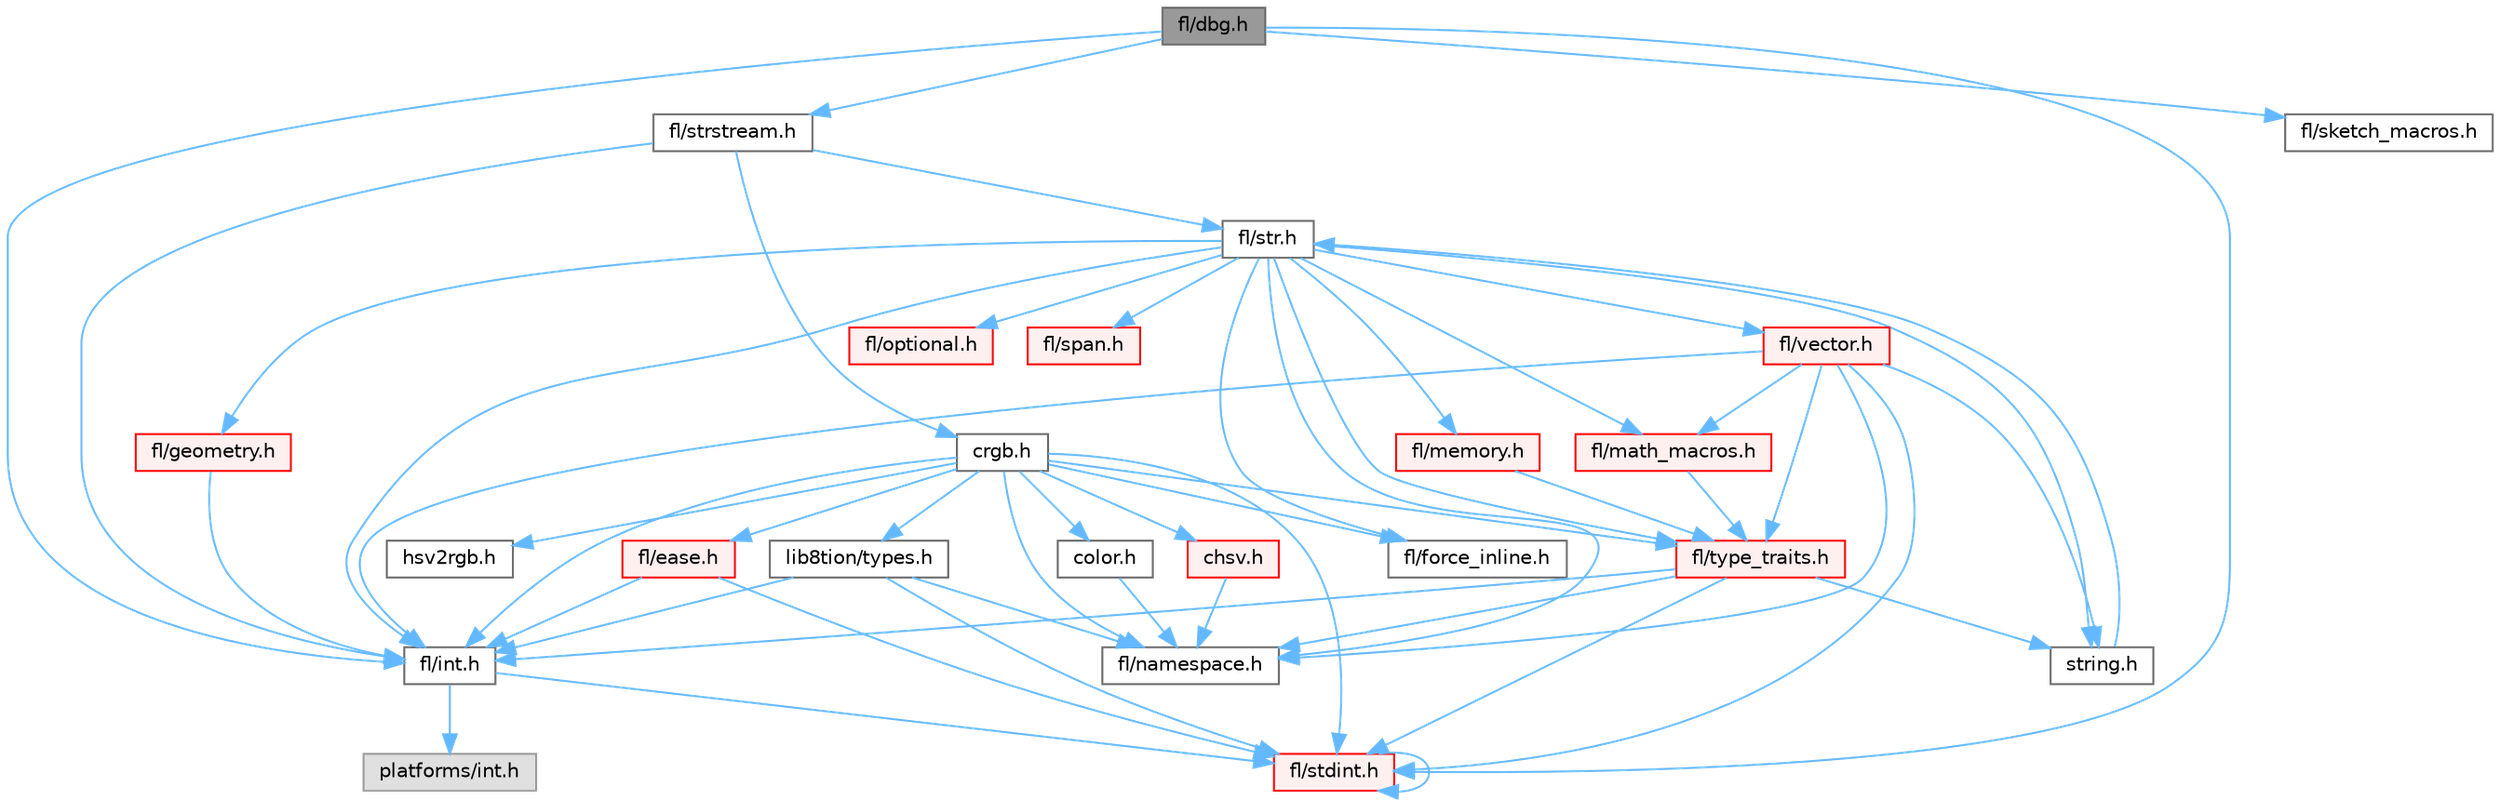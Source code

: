 digraph "fl/dbg.h"
{
 // INTERACTIVE_SVG=YES
 // LATEX_PDF_SIZE
  bgcolor="transparent";
  edge [fontname=Helvetica,fontsize=10,labelfontname=Helvetica,labelfontsize=10];
  node [fontname=Helvetica,fontsize=10,shape=box,height=0.2,width=0.4];
  Node1 [id="Node000001",label="fl/dbg.h",height=0.2,width=0.4,color="gray40", fillcolor="grey60", style="filled", fontcolor="black",tooltip=" "];
  Node1 -> Node2 [id="edge1_Node000001_Node000002",color="steelblue1",style="solid",tooltip=" "];
  Node2 [id="Node000002",label="fl/strstream.h",height=0.2,width=0.4,color="grey40", fillcolor="white", style="filled",URL="$d8/d00/strstream_8h.html",tooltip=" "];
  Node2 -> Node3 [id="edge2_Node000002_Node000003",color="steelblue1",style="solid",tooltip=" "];
  Node3 [id="Node000003",label="fl/int.h",height=0.2,width=0.4,color="grey40", fillcolor="white", style="filled",URL="$d3/d7e/int_8h.html",tooltip=" "];
  Node3 -> Node4 [id="edge3_Node000003_Node000004",color="steelblue1",style="solid",tooltip=" "];
  Node4 [id="Node000004",label="fl/stdint.h",height=0.2,width=0.4,color="red", fillcolor="#FFF0F0", style="filled",URL="$df/dd8/stdint_8h.html",tooltip=" "];
  Node4 -> Node4 [id="edge4_Node000004_Node000004",color="steelblue1",style="solid",tooltip=" "];
  Node3 -> Node6 [id="edge5_Node000003_Node000006",color="steelblue1",style="solid",tooltip=" "];
  Node6 [id="Node000006",label="platforms/int.h",height=0.2,width=0.4,color="grey60", fillcolor="#E0E0E0", style="filled",tooltip=" "];
  Node2 -> Node7 [id="edge6_Node000002_Node000007",color="steelblue1",style="solid",tooltip=" "];
  Node7 [id="Node000007",label="fl/str.h",height=0.2,width=0.4,color="grey40", fillcolor="white", style="filled",URL="$d1/d93/str_8h.html",tooltip=" "];
  Node7 -> Node3 [id="edge7_Node000007_Node000003",color="steelblue1",style="solid",tooltip=" "];
  Node7 -> Node8 [id="edge8_Node000007_Node000008",color="steelblue1",style="solid",tooltip=" "];
  Node8 [id="Node000008",label="string.h",height=0.2,width=0.4,color="grey40", fillcolor="white", style="filled",URL="$da/d66/string_8h.html",tooltip=" "];
  Node8 -> Node7 [id="edge9_Node000008_Node000007",color="steelblue1",style="solid",tooltip=" "];
  Node7 -> Node9 [id="edge10_Node000007_Node000009",color="steelblue1",style="solid",tooltip=" "];
  Node9 [id="Node000009",label="fl/geometry.h",height=0.2,width=0.4,color="red", fillcolor="#FFF0F0", style="filled",URL="$d4/d67/geometry_8h.html",tooltip=" "];
  Node9 -> Node3 [id="edge11_Node000009_Node000003",color="steelblue1",style="solid",tooltip=" "];
  Node7 -> Node15 [id="edge12_Node000007_Node000015",color="steelblue1",style="solid",tooltip=" "];
  Node15 [id="Node000015",label="fl/math_macros.h",height=0.2,width=0.4,color="red", fillcolor="#FFF0F0", style="filled",URL="$d8/db8/math__macros_8h.html",tooltip=" "];
  Node15 -> Node17 [id="edge13_Node000015_Node000017",color="steelblue1",style="solid",tooltip=" "];
  Node17 [id="Node000017",label="fl/type_traits.h",height=0.2,width=0.4,color="red", fillcolor="#FFF0F0", style="filled",URL="$df/d63/type__traits_8h.html",tooltip=" "];
  Node17 -> Node8 [id="edge14_Node000017_Node000008",color="steelblue1",style="solid",tooltip=" "];
  Node17 -> Node4 [id="edge15_Node000017_Node000004",color="steelblue1",style="solid",tooltip=" "];
  Node17 -> Node18 [id="edge16_Node000017_Node000018",color="steelblue1",style="solid",tooltip=" "];
  Node18 [id="Node000018",label="fl/namespace.h",height=0.2,width=0.4,color="grey40", fillcolor="white", style="filled",URL="$df/d2a/namespace_8h.html",tooltip="Implements the FastLED namespace macros."];
  Node17 -> Node3 [id="edge17_Node000017_Node000003",color="steelblue1",style="solid",tooltip=" "];
  Node7 -> Node18 [id="edge18_Node000007_Node000018",color="steelblue1",style="solid",tooltip=" "];
  Node7 -> Node20 [id="edge19_Node000007_Node000020",color="steelblue1",style="solid",tooltip=" "];
  Node20 [id="Node000020",label="fl/memory.h",height=0.2,width=0.4,color="red", fillcolor="#FFF0F0", style="filled",URL="$dc/d18/memory_8h.html",tooltip=" "];
  Node20 -> Node17 [id="edge20_Node000020_Node000017",color="steelblue1",style="solid",tooltip=" "];
  Node7 -> Node46 [id="edge21_Node000007_Node000046",color="steelblue1",style="solid",tooltip=" "];
  Node46 [id="Node000046",label="fl/optional.h",height=0.2,width=0.4,color="red", fillcolor="#FFF0F0", style="filled",URL="$dc/d62/optional_8h.html",tooltip=" "];
  Node7 -> Node17 [id="edge22_Node000007_Node000017",color="steelblue1",style="solid",tooltip=" "];
  Node7 -> Node47 [id="edge23_Node000007_Node000047",color="steelblue1",style="solid",tooltip=" "];
  Node47 [id="Node000047",label="fl/vector.h",height=0.2,width=0.4,color="red", fillcolor="#FFF0F0", style="filled",URL="$d6/d68/vector_8h.html",tooltip=" "];
  Node47 -> Node4 [id="edge24_Node000047_Node000004",color="steelblue1",style="solid",tooltip=" "];
  Node47 -> Node3 [id="edge25_Node000047_Node000003",color="steelblue1",style="solid",tooltip=" "];
  Node47 -> Node8 [id="edge26_Node000047_Node000008",color="steelblue1",style="solid",tooltip=" "];
  Node47 -> Node15 [id="edge27_Node000047_Node000015",color="steelblue1",style="solid",tooltip=" "];
  Node47 -> Node18 [id="edge28_Node000047_Node000018",color="steelblue1",style="solid",tooltip=" "];
  Node47 -> Node17 [id="edge29_Node000047_Node000017",color="steelblue1",style="solid",tooltip=" "];
  Node7 -> Node50 [id="edge30_Node000007_Node000050",color="steelblue1",style="solid",tooltip=" "];
  Node50 [id="Node000050",label="fl/span.h",height=0.2,width=0.4,color="red", fillcolor="#FFF0F0", style="filled",URL="$d4/d7a/span_8h.html",tooltip=" "];
  Node7 -> Node13 [id="edge31_Node000007_Node000013",color="steelblue1",style="solid",tooltip=" "];
  Node13 [id="Node000013",label="fl/force_inline.h",height=0.2,width=0.4,color="grey40", fillcolor="white", style="filled",URL="$d4/d64/force__inline_8h.html",tooltip=" "];
  Node2 -> Node52 [id="edge32_Node000002_Node000052",color="steelblue1",style="solid",tooltip=" "];
  Node52 [id="Node000052",label="crgb.h",height=0.2,width=0.4,color="grey40", fillcolor="white", style="filled",URL="$db/dd1/crgb_8h.html",tooltip="Defines the red, green, and blue (RGB) pixel struct."];
  Node52 -> Node4 [id="edge33_Node000052_Node000004",color="steelblue1",style="solid",tooltip=" "];
  Node52 -> Node3 [id="edge34_Node000052_Node000003",color="steelblue1",style="solid",tooltip=" "];
  Node52 -> Node53 [id="edge35_Node000052_Node000053",color="steelblue1",style="solid",tooltip=" "];
  Node53 [id="Node000053",label="chsv.h",height=0.2,width=0.4,color="red", fillcolor="#FFF0F0", style="filled",URL="$d8/dd0/chsv_8h.html",tooltip="Defines the hue, saturation, and value (HSV) pixel struct."];
  Node53 -> Node18 [id="edge36_Node000053_Node000018",color="steelblue1",style="solid",tooltip=" "];
  Node52 -> Node18 [id="edge37_Node000052_Node000018",color="steelblue1",style="solid",tooltip=" "];
  Node52 -> Node55 [id="edge38_Node000052_Node000055",color="steelblue1",style="solid",tooltip=" "];
  Node55 [id="Node000055",label="color.h",height=0.2,width=0.4,color="grey40", fillcolor="white", style="filled",URL="$d2/d6b/src_2color_8h.html",tooltip="Contains definitions for color correction and temperature."];
  Node55 -> Node18 [id="edge39_Node000055_Node000018",color="steelblue1",style="solid",tooltip=" "];
  Node52 -> Node56 [id="edge40_Node000052_Node000056",color="steelblue1",style="solid",tooltip=" "];
  Node56 [id="Node000056",label="lib8tion/types.h",height=0.2,width=0.4,color="grey40", fillcolor="white", style="filled",URL="$d9/ddf/lib8tion_2types_8h.html",tooltip="Defines fractional types used for lib8tion functions."];
  Node56 -> Node4 [id="edge41_Node000056_Node000004",color="steelblue1",style="solid",tooltip=" "];
  Node56 -> Node3 [id="edge42_Node000056_Node000003",color="steelblue1",style="solid",tooltip=" "];
  Node56 -> Node18 [id="edge43_Node000056_Node000018",color="steelblue1",style="solid",tooltip=" "];
  Node52 -> Node13 [id="edge44_Node000052_Node000013",color="steelblue1",style="solid",tooltip=" "];
  Node52 -> Node17 [id="edge45_Node000052_Node000017",color="steelblue1",style="solid",tooltip=" "];
  Node52 -> Node57 [id="edge46_Node000052_Node000057",color="steelblue1",style="solid",tooltip=" "];
  Node57 [id="Node000057",label="hsv2rgb.h",height=0.2,width=0.4,color="grey40", fillcolor="white", style="filled",URL="$de/d9a/hsv2rgb_8h.html",tooltip="Functions to convert from the HSV colorspace to the RGB colorspace."];
  Node52 -> Node58 [id="edge47_Node000052_Node000058",color="steelblue1",style="solid",tooltip=" "];
  Node58 [id="Node000058",label="fl/ease.h",height=0.2,width=0.4,color="red", fillcolor="#FFF0F0", style="filled",URL="$db/d19/ease_8h.html",tooltip=" "];
  Node58 -> Node4 [id="edge48_Node000058_Node000004",color="steelblue1",style="solid",tooltip=" "];
  Node58 -> Node3 [id="edge49_Node000058_Node000003",color="steelblue1",style="solid",tooltip=" "];
  Node1 -> Node60 [id="edge50_Node000001_Node000060",color="steelblue1",style="solid",tooltip=" "];
  Node60 [id="Node000060",label="fl/sketch_macros.h",height=0.2,width=0.4,color="grey40", fillcolor="white", style="filled",URL="$d1/dbc/sketch__macros_8h.html",tooltip=" "];
  Node1 -> Node3 [id="edge51_Node000001_Node000003",color="steelblue1",style="solid",tooltip=" "];
  Node1 -> Node4 [id="edge52_Node000001_Node000004",color="steelblue1",style="solid",tooltip=" "];
}
